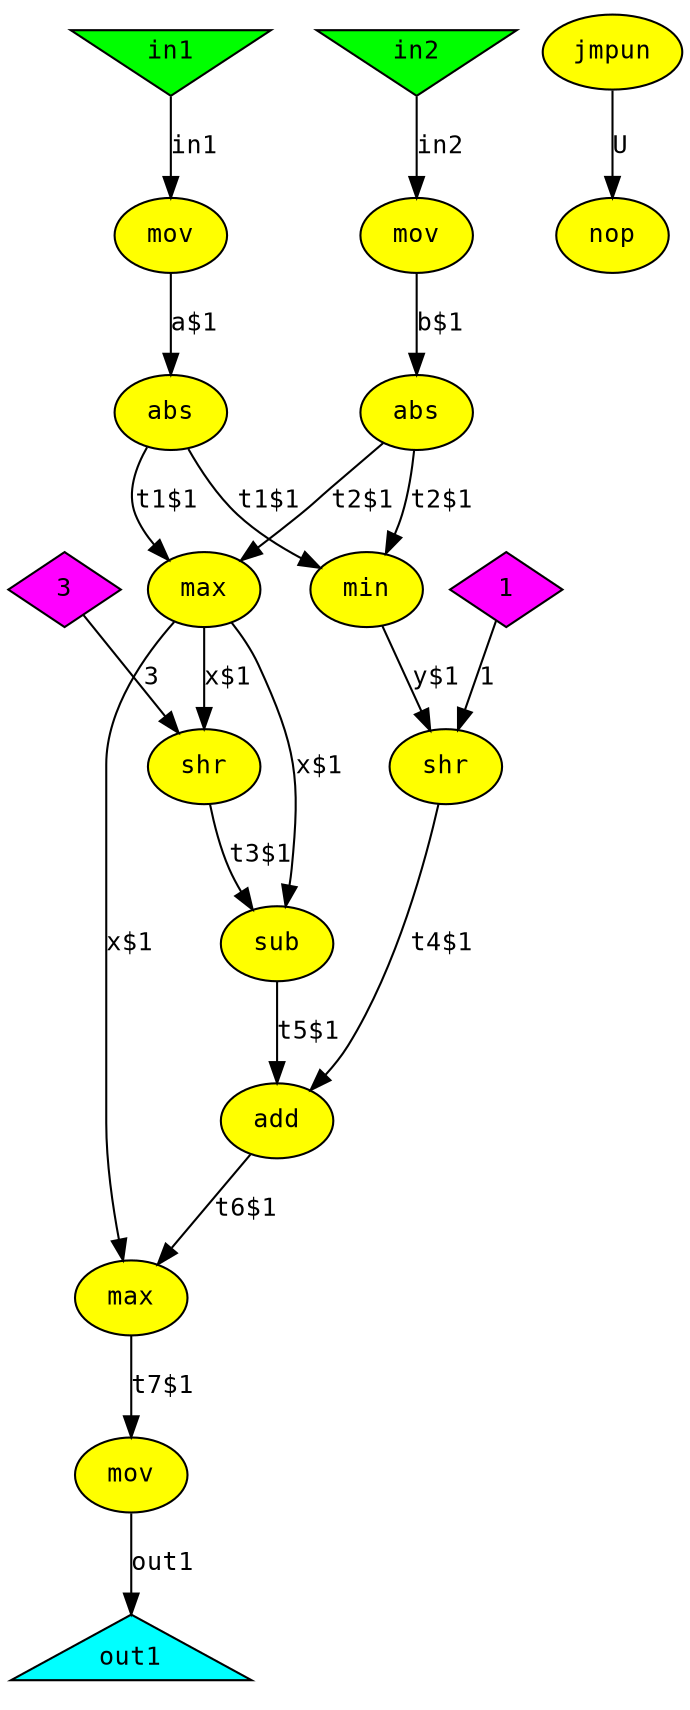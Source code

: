 digraph eda
{
  graph [rankdir="TB", nodesep = "0.175"];
  node [fontname="Courier", fontsize="12", style="filled"];
  edge [fontname="Courier", fontsize="12"];

  abs_2  [label="abs", ntype="operation", argix="-1", dataspec="na", bb="1", shape="ellipse", fillcolor="yellow"];
  abs_3  [label="abs", ntype="operation", argix="-1", dataspec="na", bb="1", shape="ellipse", fillcolor="yellow"];
  add_9  [label="add", ntype="operation", argix="-1", dataspec="na", bb="1", shape="ellipse", fillcolor="yellow"];
  cnst1  [label="1", ntype="constant", argix="-1", dataspec="s32", bb="-1", shape="diamond", fillcolor="magenta"];
  cnst3  [label="3", ntype="constant", argix="-1", dataspec="s32", bb="-1", shape="diamond", fillcolor="magenta"];
  in1  [label="in1", ntype="invar", argix="0", dataspec="s32", bb="-1", shape="invtriangle", fillcolor="green"];
  in2  [label="in2", ntype="invar", argix="1", dataspec="s32", bb="-1", shape="invtriangle", fillcolor="green"];
  jmpun_12  [label="jmpun", ntype="operation", argix="-1", dataspec="na", bb="1", shape="ellipse", fillcolor="yellow"];
  max_10  [label="max", ntype="operation", argix="-1", dataspec="na", bb="1", shape="ellipse", fillcolor="yellow"];
  max_4  [label="max", ntype="operation", argix="-1", dataspec="na", bb="1", shape="ellipse", fillcolor="yellow"];
  min_5  [label="min", ntype="operation", argix="-1", dataspec="na", bb="1", shape="ellipse", fillcolor="yellow"];
  mov_0  [label="mov", ntype="operation", argix="-1", dataspec="na", bb="1", shape="ellipse", fillcolor="yellow"];
  mov_1  [label="mov", ntype="operation", argix="-1", dataspec="na", bb="1", shape="ellipse", fillcolor="yellow"];
  mov_11  [label="mov", ntype="operation", argix="-1", dataspec="na", bb="1", shape="ellipse", fillcolor="yellow"];
  nop_13  [label="nop", ntype="operation", argix="-1", dataspec="na", bb="2", shape="ellipse", fillcolor="yellow"];
  out1  [label="out1", ntype="outvar", argix="0", dataspec="s32", bb="-1", shape="triangle", fillcolor="cyan"];
  shr_6  [label="shr", ntype="operation", argix="-1", dataspec="na", bb="1", shape="ellipse", fillcolor="yellow"];
  shr_7  [label="shr", ntype="operation", argix="-1", dataspec="na", bb="1", shape="ellipse", fillcolor="yellow"];
  sub_8  [label="sub", ntype="operation", argix="-1", dataspec="na", bb="1", shape="ellipse", fillcolor="yellow"];

  abs_2 -> max_4  [label="t1$1", etype="D", vtype="localvar", order="2", argix="-1", dataspec="s32"];
  abs_2 -> min_5  [label="t1$1", etype="D", vtype="localvar", order="2", argix="-1", dataspec="s32"];
  abs_3 -> max_4  [label="t2$1", etype="D", vtype="localvar", order="1", argix="-1", dataspec="s32"];
  abs_3 -> min_5  [label="t2$1", etype="D", vtype="localvar", order="1", argix="-1", dataspec="s32"];
  add_9 -> max_10  [label="t6$1", etype="D", vtype="localvar", order="2", argix="-1", dataspec="s32"];
  cnst1 -> shr_7  [label="1", etype="D", vtype="globalvar", order="2", argix="-1", dataspec="s32"];
  cnst3 -> shr_6  [label="3", etype="D", vtype="globalvar", order="2", argix="-1", dataspec="s32"];
  in1 -> mov_0  [label="in1", etype="D", vtype="inarg", order="1", argix="-1", dataspec="s32"];
  in2 -> mov_1  [label="in2", etype="D", vtype="inarg", order="1", argix="-1", dataspec="s32"];
  jmpun_12 -> nop_13  [label="U", etype="U", order="1", argix="-1", dataspec="u1"];
  max_10 -> mov_11  [label="t7$1", etype="D", vtype="localvar", order="1", argix="-1", dataspec="s32"];
  max_4 -> max_10  [label="x$1", etype="D", vtype="localvar", order="1", argix="-1", dataspec="s32"];
  max_4 -> shr_6  [label="x$1", etype="D", vtype="localvar", order="1", argix="-1", dataspec="s32"];
  max_4 -> sub_8  [label="x$1", etype="D", vtype="localvar", order="1", argix="-1", dataspec="s32"];
  min_5 -> shr_7  [label="y$1", etype="D", vtype="localvar", order="1", argix="-1", dataspec="s32"];
  mov_0 -> abs_2  [label="a$1", etype="D", vtype="localvar", order="1", argix="-1", dataspec="s32"];
  mov_11 -> out1  [label="out1", etype="D", vtype="outarg", order="1", argix="-1", dataspec="s32"];
  mov_1 -> abs_3  [label="b$1", etype="D", vtype="localvar", order="1", argix="-1", dataspec="s32"];
  shr_6 -> sub_8  [label="t3$1", etype="D", vtype="localvar", order="2", argix="-1", dataspec="s32"];
  shr_7 -> add_9  [label="t4$1", etype="D", vtype="localvar", order="1", argix="-1", dataspec="s32"];
  sub_8 -> add_9  [label="t5$1", etype="D", vtype="localvar", order="2", argix="-1", dataspec="s32"];

}
